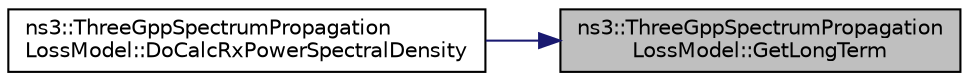 digraph "ns3::ThreeGppSpectrumPropagationLossModel::GetLongTerm"
{
 // LATEX_PDF_SIZE
  edge [fontname="Helvetica",fontsize="10",labelfontname="Helvetica",labelfontsize="10"];
  node [fontname="Helvetica",fontsize="10",shape=record];
  rankdir="RL";
  Node1 [label="ns3::ThreeGppSpectrumPropagation\lLossModel::GetLongTerm",height=0.2,width=0.4,color="black", fillcolor="grey75", style="filled", fontcolor="black",tooltip="Looks for the long term component in m_longTermMap."];
  Node1 -> Node2 [dir="back",color="midnightblue",fontsize="10",style="solid",fontname="Helvetica"];
  Node2 [label="ns3::ThreeGppSpectrumPropagation\lLossModel::DoCalcRxPowerSpectralDensity",height=0.2,width=0.4,color="black", fillcolor="white", style="filled",URL="$classns3_1_1_three_gpp_spectrum_propagation_loss_model.html#af4115f4fb10701dabbd364be8b49e913",tooltip="Computes the received PSD."];
}
